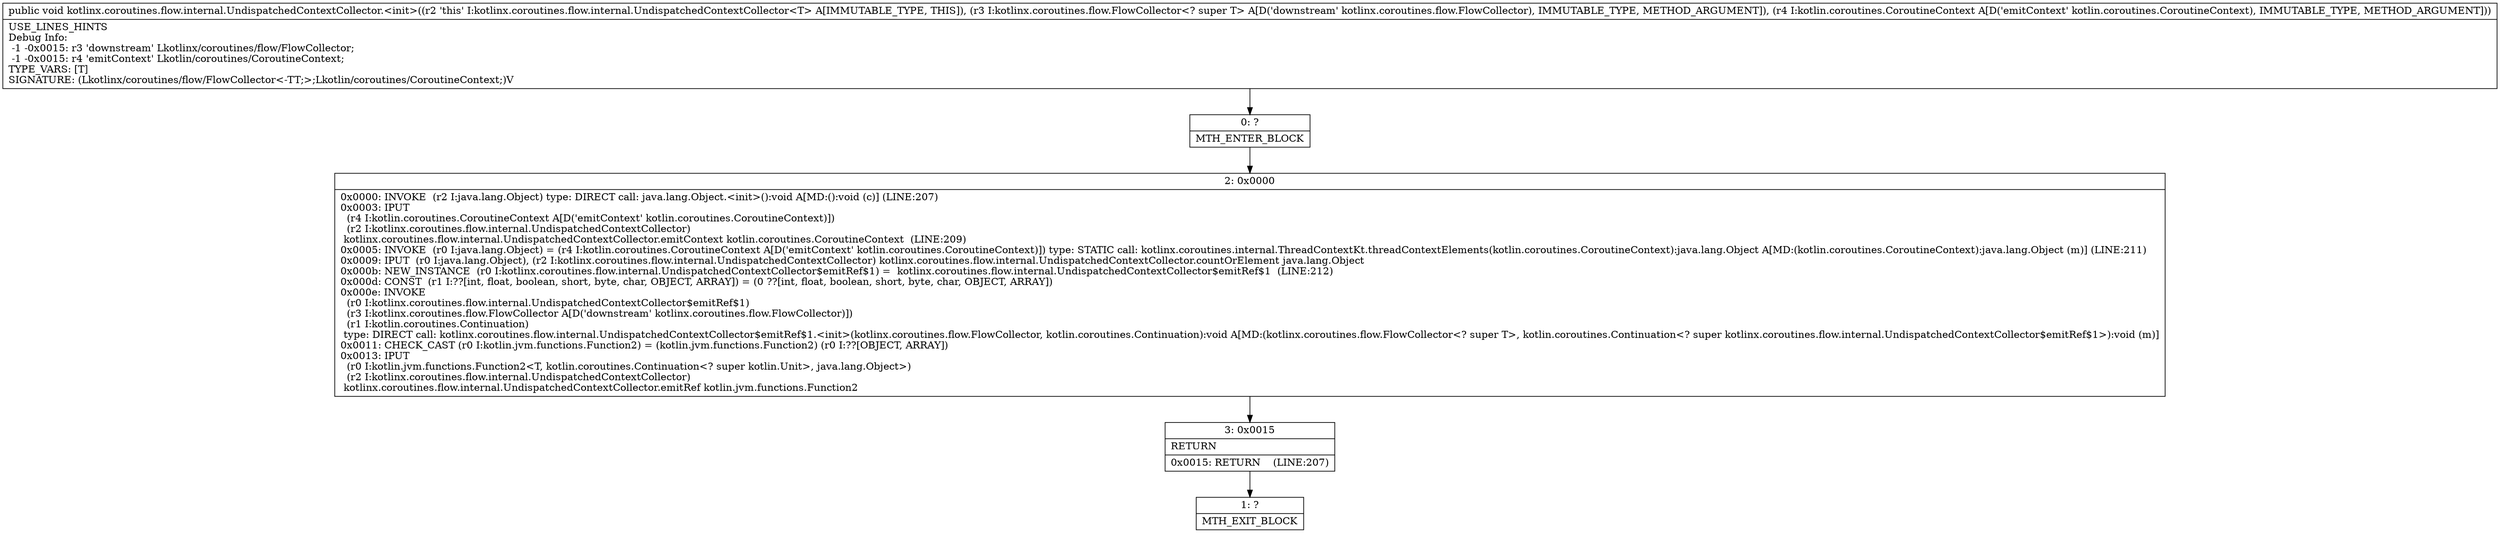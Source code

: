 digraph "CFG forkotlinx.coroutines.flow.internal.UndispatchedContextCollector.\<init\>(Lkotlinx\/coroutines\/flow\/FlowCollector;Lkotlin\/coroutines\/CoroutineContext;)V" {
Node_0 [shape=record,label="{0\:\ ?|MTH_ENTER_BLOCK\l}"];
Node_2 [shape=record,label="{2\:\ 0x0000|0x0000: INVOKE  (r2 I:java.lang.Object) type: DIRECT call: java.lang.Object.\<init\>():void A[MD:():void (c)] (LINE:207)\l0x0003: IPUT  \l  (r4 I:kotlin.coroutines.CoroutineContext A[D('emitContext' kotlin.coroutines.CoroutineContext)])\l  (r2 I:kotlinx.coroutines.flow.internal.UndispatchedContextCollector)\l kotlinx.coroutines.flow.internal.UndispatchedContextCollector.emitContext kotlin.coroutines.CoroutineContext  (LINE:209)\l0x0005: INVOKE  (r0 I:java.lang.Object) = (r4 I:kotlin.coroutines.CoroutineContext A[D('emitContext' kotlin.coroutines.CoroutineContext)]) type: STATIC call: kotlinx.coroutines.internal.ThreadContextKt.threadContextElements(kotlin.coroutines.CoroutineContext):java.lang.Object A[MD:(kotlin.coroutines.CoroutineContext):java.lang.Object (m)] (LINE:211)\l0x0009: IPUT  (r0 I:java.lang.Object), (r2 I:kotlinx.coroutines.flow.internal.UndispatchedContextCollector) kotlinx.coroutines.flow.internal.UndispatchedContextCollector.countOrElement java.lang.Object \l0x000b: NEW_INSTANCE  (r0 I:kotlinx.coroutines.flow.internal.UndispatchedContextCollector$emitRef$1) =  kotlinx.coroutines.flow.internal.UndispatchedContextCollector$emitRef$1  (LINE:212)\l0x000d: CONST  (r1 I:??[int, float, boolean, short, byte, char, OBJECT, ARRAY]) = (0 ??[int, float, boolean, short, byte, char, OBJECT, ARRAY]) \l0x000e: INVOKE  \l  (r0 I:kotlinx.coroutines.flow.internal.UndispatchedContextCollector$emitRef$1)\l  (r3 I:kotlinx.coroutines.flow.FlowCollector A[D('downstream' kotlinx.coroutines.flow.FlowCollector)])\l  (r1 I:kotlin.coroutines.Continuation)\l type: DIRECT call: kotlinx.coroutines.flow.internal.UndispatchedContextCollector$emitRef$1.\<init\>(kotlinx.coroutines.flow.FlowCollector, kotlin.coroutines.Continuation):void A[MD:(kotlinx.coroutines.flow.FlowCollector\<? super T\>, kotlin.coroutines.Continuation\<? super kotlinx.coroutines.flow.internal.UndispatchedContextCollector$emitRef$1\>):void (m)]\l0x0011: CHECK_CAST (r0 I:kotlin.jvm.functions.Function2) = (kotlin.jvm.functions.Function2) (r0 I:??[OBJECT, ARRAY]) \l0x0013: IPUT  \l  (r0 I:kotlin.jvm.functions.Function2\<T, kotlin.coroutines.Continuation\<? super kotlin.Unit\>, java.lang.Object\>)\l  (r2 I:kotlinx.coroutines.flow.internal.UndispatchedContextCollector)\l kotlinx.coroutines.flow.internal.UndispatchedContextCollector.emitRef kotlin.jvm.functions.Function2 \l}"];
Node_3 [shape=record,label="{3\:\ 0x0015|RETURN\l|0x0015: RETURN    (LINE:207)\l}"];
Node_1 [shape=record,label="{1\:\ ?|MTH_EXIT_BLOCK\l}"];
MethodNode[shape=record,label="{public void kotlinx.coroutines.flow.internal.UndispatchedContextCollector.\<init\>((r2 'this' I:kotlinx.coroutines.flow.internal.UndispatchedContextCollector\<T\> A[IMMUTABLE_TYPE, THIS]), (r3 I:kotlinx.coroutines.flow.FlowCollector\<? super T\> A[D('downstream' kotlinx.coroutines.flow.FlowCollector), IMMUTABLE_TYPE, METHOD_ARGUMENT]), (r4 I:kotlin.coroutines.CoroutineContext A[D('emitContext' kotlin.coroutines.CoroutineContext), IMMUTABLE_TYPE, METHOD_ARGUMENT]))  | USE_LINES_HINTS\lDebug Info:\l  \-1 \-0x0015: r3 'downstream' Lkotlinx\/coroutines\/flow\/FlowCollector;\l  \-1 \-0x0015: r4 'emitContext' Lkotlin\/coroutines\/CoroutineContext;\lTYPE_VARS: [T]\lSIGNATURE: (Lkotlinx\/coroutines\/flow\/FlowCollector\<\-TT;\>;Lkotlin\/coroutines\/CoroutineContext;)V\l}"];
MethodNode -> Node_0;Node_0 -> Node_2;
Node_2 -> Node_3;
Node_3 -> Node_1;
}

